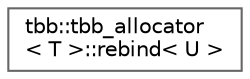 digraph "类继承关系图"
{
 // LATEX_PDF_SIZE
  bgcolor="transparent";
  edge [fontname=Helvetica,fontsize=10,labelfontname=Helvetica,labelfontsize=10];
  node [fontname=Helvetica,fontsize=10,shape=box,height=0.2,width=0.4];
  rankdir="LR";
  Node0 [id="Node000000",label="tbb::tbb_allocator\l\< T \>::rebind\< U \>",height=0.2,width=0.4,color="grey40", fillcolor="white", style="filled",URL="$structtbb_1_1tbb__allocator_1_1rebind.html",tooltip=" "];
}
